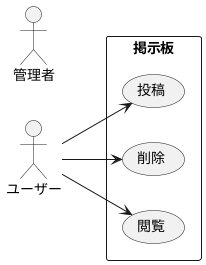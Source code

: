 @startuml
left to right direction

actor ユーザー
actor 管理者

rectangle 掲示板{
	ユーザー --> (投稿)
	ユーザー --> (削除)
	ユーザー --> (閲覧)
}

@enduml
